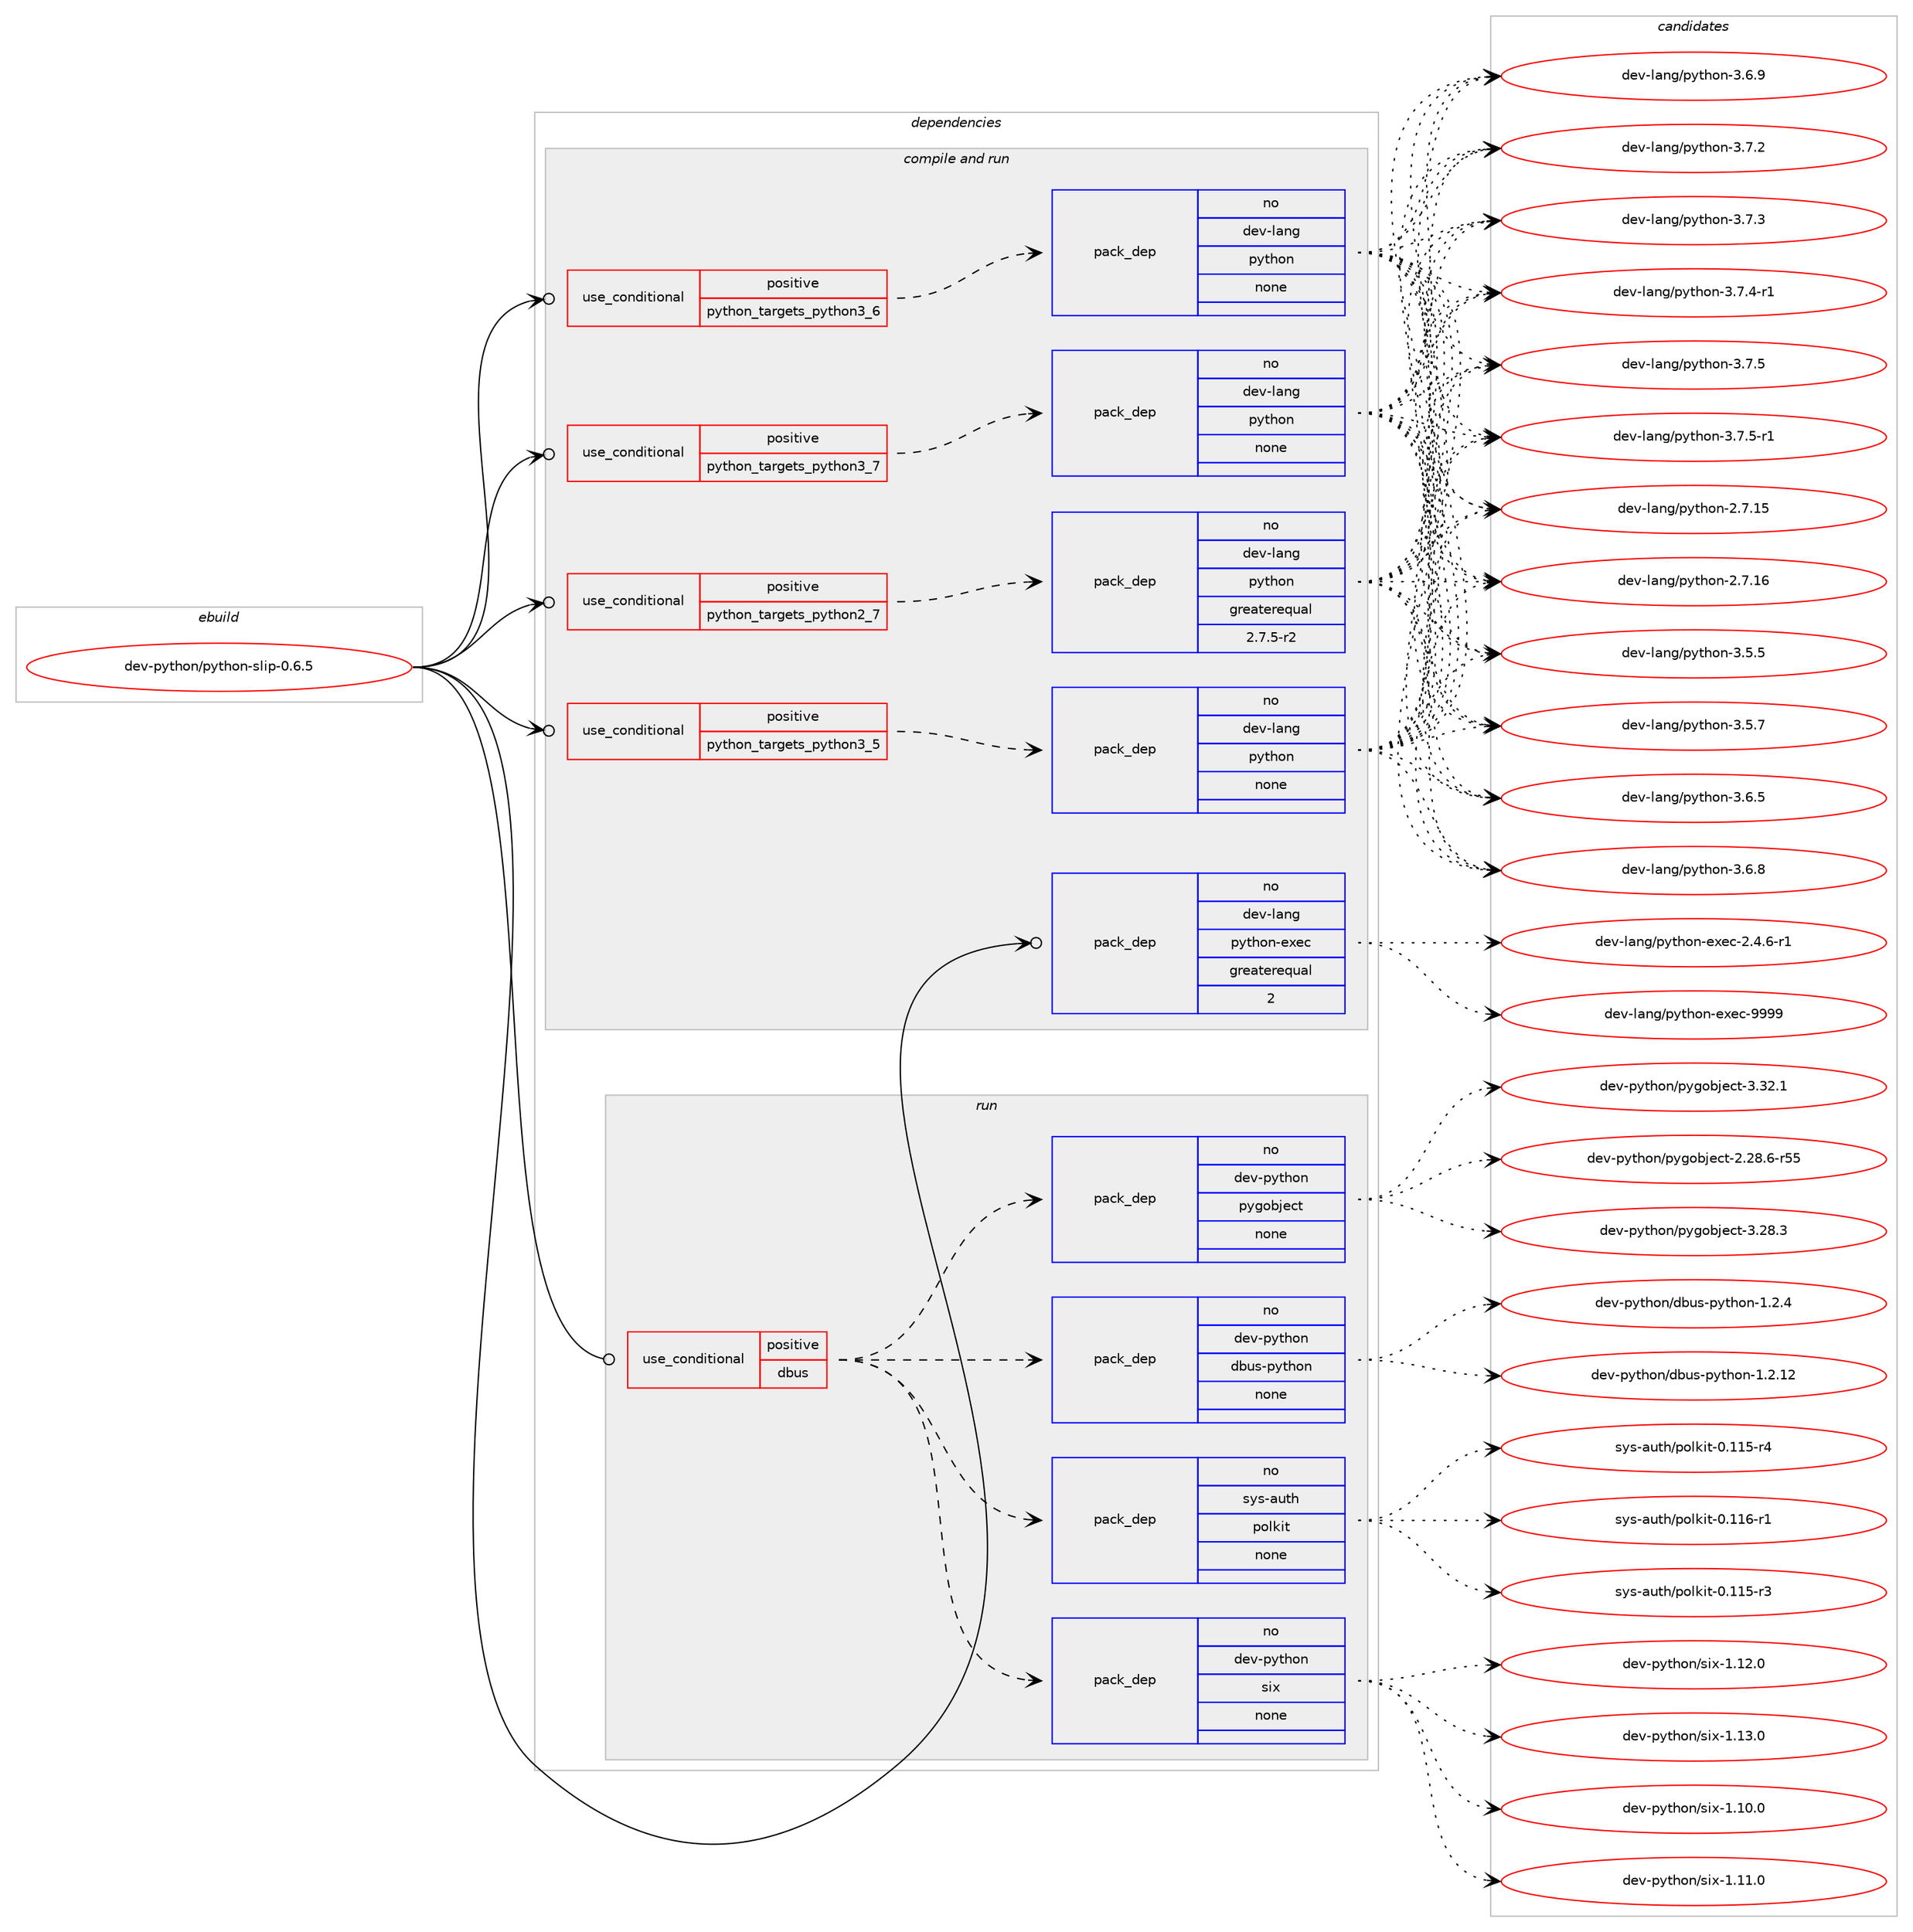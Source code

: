 digraph prolog {

# *************
# Graph options
# *************

newrank=true;
concentrate=true;
compound=true;
graph [rankdir=LR,fontname=Helvetica,fontsize=10,ranksep=1.5];#, ranksep=2.5, nodesep=0.2];
edge  [arrowhead=vee];
node  [fontname=Helvetica,fontsize=10];

# **********
# The ebuild
# **********

subgraph cluster_leftcol {
color=gray;
rank=same;
label=<<i>ebuild</i>>;
id [label="dev-python/python-slip-0.6.5", color=red, width=4, href="../dev-python/python-slip-0.6.5.svg"];
}

# ****************
# The dependencies
# ****************

subgraph cluster_midcol {
color=gray;
label=<<i>dependencies</i>>;
subgraph cluster_compile {
fillcolor="#eeeeee";
style=filled;
label=<<i>compile</i>>;
}
subgraph cluster_compileandrun {
fillcolor="#eeeeee";
style=filled;
label=<<i>compile and run</i>>;
subgraph cond147876 {
dependency632818 [label=<<TABLE BORDER="0" CELLBORDER="1" CELLSPACING="0" CELLPADDING="4"><TR><TD ROWSPAN="3" CELLPADDING="10">use_conditional</TD></TR><TR><TD>positive</TD></TR><TR><TD>python_targets_python2_7</TD></TR></TABLE>>, shape=none, color=red];
subgraph pack473070 {
dependency632819 [label=<<TABLE BORDER="0" CELLBORDER="1" CELLSPACING="0" CELLPADDING="4" WIDTH="220"><TR><TD ROWSPAN="6" CELLPADDING="30">pack_dep</TD></TR><TR><TD WIDTH="110">no</TD></TR><TR><TD>dev-lang</TD></TR><TR><TD>python</TD></TR><TR><TD>greaterequal</TD></TR><TR><TD>2.7.5-r2</TD></TR></TABLE>>, shape=none, color=blue];
}
dependency632818:e -> dependency632819:w [weight=20,style="dashed",arrowhead="vee"];
}
id:e -> dependency632818:w [weight=20,style="solid",arrowhead="odotvee"];
subgraph cond147877 {
dependency632820 [label=<<TABLE BORDER="0" CELLBORDER="1" CELLSPACING="0" CELLPADDING="4"><TR><TD ROWSPAN="3" CELLPADDING="10">use_conditional</TD></TR><TR><TD>positive</TD></TR><TR><TD>python_targets_python3_5</TD></TR></TABLE>>, shape=none, color=red];
subgraph pack473071 {
dependency632821 [label=<<TABLE BORDER="0" CELLBORDER="1" CELLSPACING="0" CELLPADDING="4" WIDTH="220"><TR><TD ROWSPAN="6" CELLPADDING="30">pack_dep</TD></TR><TR><TD WIDTH="110">no</TD></TR><TR><TD>dev-lang</TD></TR><TR><TD>python</TD></TR><TR><TD>none</TD></TR><TR><TD></TD></TR></TABLE>>, shape=none, color=blue];
}
dependency632820:e -> dependency632821:w [weight=20,style="dashed",arrowhead="vee"];
}
id:e -> dependency632820:w [weight=20,style="solid",arrowhead="odotvee"];
subgraph cond147878 {
dependency632822 [label=<<TABLE BORDER="0" CELLBORDER="1" CELLSPACING="0" CELLPADDING="4"><TR><TD ROWSPAN="3" CELLPADDING="10">use_conditional</TD></TR><TR><TD>positive</TD></TR><TR><TD>python_targets_python3_6</TD></TR></TABLE>>, shape=none, color=red];
subgraph pack473072 {
dependency632823 [label=<<TABLE BORDER="0" CELLBORDER="1" CELLSPACING="0" CELLPADDING="4" WIDTH="220"><TR><TD ROWSPAN="6" CELLPADDING="30">pack_dep</TD></TR><TR><TD WIDTH="110">no</TD></TR><TR><TD>dev-lang</TD></TR><TR><TD>python</TD></TR><TR><TD>none</TD></TR><TR><TD></TD></TR></TABLE>>, shape=none, color=blue];
}
dependency632822:e -> dependency632823:w [weight=20,style="dashed",arrowhead="vee"];
}
id:e -> dependency632822:w [weight=20,style="solid",arrowhead="odotvee"];
subgraph cond147879 {
dependency632824 [label=<<TABLE BORDER="0" CELLBORDER="1" CELLSPACING="0" CELLPADDING="4"><TR><TD ROWSPAN="3" CELLPADDING="10">use_conditional</TD></TR><TR><TD>positive</TD></TR><TR><TD>python_targets_python3_7</TD></TR></TABLE>>, shape=none, color=red];
subgraph pack473073 {
dependency632825 [label=<<TABLE BORDER="0" CELLBORDER="1" CELLSPACING="0" CELLPADDING="4" WIDTH="220"><TR><TD ROWSPAN="6" CELLPADDING="30">pack_dep</TD></TR><TR><TD WIDTH="110">no</TD></TR><TR><TD>dev-lang</TD></TR><TR><TD>python</TD></TR><TR><TD>none</TD></TR><TR><TD></TD></TR></TABLE>>, shape=none, color=blue];
}
dependency632824:e -> dependency632825:w [weight=20,style="dashed",arrowhead="vee"];
}
id:e -> dependency632824:w [weight=20,style="solid",arrowhead="odotvee"];
subgraph pack473074 {
dependency632826 [label=<<TABLE BORDER="0" CELLBORDER="1" CELLSPACING="0" CELLPADDING="4" WIDTH="220"><TR><TD ROWSPAN="6" CELLPADDING="30">pack_dep</TD></TR><TR><TD WIDTH="110">no</TD></TR><TR><TD>dev-lang</TD></TR><TR><TD>python-exec</TD></TR><TR><TD>greaterequal</TD></TR><TR><TD>2</TD></TR></TABLE>>, shape=none, color=blue];
}
id:e -> dependency632826:w [weight=20,style="solid",arrowhead="odotvee"];
}
subgraph cluster_run {
fillcolor="#eeeeee";
style=filled;
label=<<i>run</i>>;
subgraph cond147880 {
dependency632827 [label=<<TABLE BORDER="0" CELLBORDER="1" CELLSPACING="0" CELLPADDING="4"><TR><TD ROWSPAN="3" CELLPADDING="10">use_conditional</TD></TR><TR><TD>positive</TD></TR><TR><TD>dbus</TD></TR></TABLE>>, shape=none, color=red];
subgraph pack473075 {
dependency632828 [label=<<TABLE BORDER="0" CELLBORDER="1" CELLSPACING="0" CELLPADDING="4" WIDTH="220"><TR><TD ROWSPAN="6" CELLPADDING="30">pack_dep</TD></TR><TR><TD WIDTH="110">no</TD></TR><TR><TD>dev-python</TD></TR><TR><TD>dbus-python</TD></TR><TR><TD>none</TD></TR><TR><TD></TD></TR></TABLE>>, shape=none, color=blue];
}
dependency632827:e -> dependency632828:w [weight=20,style="dashed",arrowhead="vee"];
subgraph pack473076 {
dependency632829 [label=<<TABLE BORDER="0" CELLBORDER="1" CELLSPACING="0" CELLPADDING="4" WIDTH="220"><TR><TD ROWSPAN="6" CELLPADDING="30">pack_dep</TD></TR><TR><TD WIDTH="110">no</TD></TR><TR><TD>dev-python</TD></TR><TR><TD>pygobject</TD></TR><TR><TD>none</TD></TR><TR><TD></TD></TR></TABLE>>, shape=none, color=blue];
}
dependency632827:e -> dependency632829:w [weight=20,style="dashed",arrowhead="vee"];
subgraph pack473077 {
dependency632830 [label=<<TABLE BORDER="0" CELLBORDER="1" CELLSPACING="0" CELLPADDING="4" WIDTH="220"><TR><TD ROWSPAN="6" CELLPADDING="30">pack_dep</TD></TR><TR><TD WIDTH="110">no</TD></TR><TR><TD>dev-python</TD></TR><TR><TD>six</TD></TR><TR><TD>none</TD></TR><TR><TD></TD></TR></TABLE>>, shape=none, color=blue];
}
dependency632827:e -> dependency632830:w [weight=20,style="dashed",arrowhead="vee"];
subgraph pack473078 {
dependency632831 [label=<<TABLE BORDER="0" CELLBORDER="1" CELLSPACING="0" CELLPADDING="4" WIDTH="220"><TR><TD ROWSPAN="6" CELLPADDING="30">pack_dep</TD></TR><TR><TD WIDTH="110">no</TD></TR><TR><TD>sys-auth</TD></TR><TR><TD>polkit</TD></TR><TR><TD>none</TD></TR><TR><TD></TD></TR></TABLE>>, shape=none, color=blue];
}
dependency632827:e -> dependency632831:w [weight=20,style="dashed",arrowhead="vee"];
}
id:e -> dependency632827:w [weight=20,style="solid",arrowhead="odot"];
}
}

# **************
# The candidates
# **************

subgraph cluster_choices {
rank=same;
color=gray;
label=<<i>candidates</i>>;

subgraph choice473070 {
color=black;
nodesep=1;
choice10010111845108971101034711212111610411111045504655464953 [label="dev-lang/python-2.7.15", color=red, width=4,href="../dev-lang/python-2.7.15.svg"];
choice10010111845108971101034711212111610411111045504655464954 [label="dev-lang/python-2.7.16", color=red, width=4,href="../dev-lang/python-2.7.16.svg"];
choice100101118451089711010347112121116104111110455146534653 [label="dev-lang/python-3.5.5", color=red, width=4,href="../dev-lang/python-3.5.5.svg"];
choice100101118451089711010347112121116104111110455146534655 [label="dev-lang/python-3.5.7", color=red, width=4,href="../dev-lang/python-3.5.7.svg"];
choice100101118451089711010347112121116104111110455146544653 [label="dev-lang/python-3.6.5", color=red, width=4,href="../dev-lang/python-3.6.5.svg"];
choice100101118451089711010347112121116104111110455146544656 [label="dev-lang/python-3.6.8", color=red, width=4,href="../dev-lang/python-3.6.8.svg"];
choice100101118451089711010347112121116104111110455146544657 [label="dev-lang/python-3.6.9", color=red, width=4,href="../dev-lang/python-3.6.9.svg"];
choice100101118451089711010347112121116104111110455146554650 [label="dev-lang/python-3.7.2", color=red, width=4,href="../dev-lang/python-3.7.2.svg"];
choice100101118451089711010347112121116104111110455146554651 [label="dev-lang/python-3.7.3", color=red, width=4,href="../dev-lang/python-3.7.3.svg"];
choice1001011184510897110103471121211161041111104551465546524511449 [label="dev-lang/python-3.7.4-r1", color=red, width=4,href="../dev-lang/python-3.7.4-r1.svg"];
choice100101118451089711010347112121116104111110455146554653 [label="dev-lang/python-3.7.5", color=red, width=4,href="../dev-lang/python-3.7.5.svg"];
choice1001011184510897110103471121211161041111104551465546534511449 [label="dev-lang/python-3.7.5-r1", color=red, width=4,href="../dev-lang/python-3.7.5-r1.svg"];
dependency632819:e -> choice10010111845108971101034711212111610411111045504655464953:w [style=dotted,weight="100"];
dependency632819:e -> choice10010111845108971101034711212111610411111045504655464954:w [style=dotted,weight="100"];
dependency632819:e -> choice100101118451089711010347112121116104111110455146534653:w [style=dotted,weight="100"];
dependency632819:e -> choice100101118451089711010347112121116104111110455146534655:w [style=dotted,weight="100"];
dependency632819:e -> choice100101118451089711010347112121116104111110455146544653:w [style=dotted,weight="100"];
dependency632819:e -> choice100101118451089711010347112121116104111110455146544656:w [style=dotted,weight="100"];
dependency632819:e -> choice100101118451089711010347112121116104111110455146544657:w [style=dotted,weight="100"];
dependency632819:e -> choice100101118451089711010347112121116104111110455146554650:w [style=dotted,weight="100"];
dependency632819:e -> choice100101118451089711010347112121116104111110455146554651:w [style=dotted,weight="100"];
dependency632819:e -> choice1001011184510897110103471121211161041111104551465546524511449:w [style=dotted,weight="100"];
dependency632819:e -> choice100101118451089711010347112121116104111110455146554653:w [style=dotted,weight="100"];
dependency632819:e -> choice1001011184510897110103471121211161041111104551465546534511449:w [style=dotted,weight="100"];
}
subgraph choice473071 {
color=black;
nodesep=1;
choice10010111845108971101034711212111610411111045504655464953 [label="dev-lang/python-2.7.15", color=red, width=4,href="../dev-lang/python-2.7.15.svg"];
choice10010111845108971101034711212111610411111045504655464954 [label="dev-lang/python-2.7.16", color=red, width=4,href="../dev-lang/python-2.7.16.svg"];
choice100101118451089711010347112121116104111110455146534653 [label="dev-lang/python-3.5.5", color=red, width=4,href="../dev-lang/python-3.5.5.svg"];
choice100101118451089711010347112121116104111110455146534655 [label="dev-lang/python-3.5.7", color=red, width=4,href="../dev-lang/python-3.5.7.svg"];
choice100101118451089711010347112121116104111110455146544653 [label="dev-lang/python-3.6.5", color=red, width=4,href="../dev-lang/python-3.6.5.svg"];
choice100101118451089711010347112121116104111110455146544656 [label="dev-lang/python-3.6.8", color=red, width=4,href="../dev-lang/python-3.6.8.svg"];
choice100101118451089711010347112121116104111110455146544657 [label="dev-lang/python-3.6.9", color=red, width=4,href="../dev-lang/python-3.6.9.svg"];
choice100101118451089711010347112121116104111110455146554650 [label="dev-lang/python-3.7.2", color=red, width=4,href="../dev-lang/python-3.7.2.svg"];
choice100101118451089711010347112121116104111110455146554651 [label="dev-lang/python-3.7.3", color=red, width=4,href="../dev-lang/python-3.7.3.svg"];
choice1001011184510897110103471121211161041111104551465546524511449 [label="dev-lang/python-3.7.4-r1", color=red, width=4,href="../dev-lang/python-3.7.4-r1.svg"];
choice100101118451089711010347112121116104111110455146554653 [label="dev-lang/python-3.7.5", color=red, width=4,href="../dev-lang/python-3.7.5.svg"];
choice1001011184510897110103471121211161041111104551465546534511449 [label="dev-lang/python-3.7.5-r1", color=red, width=4,href="../dev-lang/python-3.7.5-r1.svg"];
dependency632821:e -> choice10010111845108971101034711212111610411111045504655464953:w [style=dotted,weight="100"];
dependency632821:e -> choice10010111845108971101034711212111610411111045504655464954:w [style=dotted,weight="100"];
dependency632821:e -> choice100101118451089711010347112121116104111110455146534653:w [style=dotted,weight="100"];
dependency632821:e -> choice100101118451089711010347112121116104111110455146534655:w [style=dotted,weight="100"];
dependency632821:e -> choice100101118451089711010347112121116104111110455146544653:w [style=dotted,weight="100"];
dependency632821:e -> choice100101118451089711010347112121116104111110455146544656:w [style=dotted,weight="100"];
dependency632821:e -> choice100101118451089711010347112121116104111110455146544657:w [style=dotted,weight="100"];
dependency632821:e -> choice100101118451089711010347112121116104111110455146554650:w [style=dotted,weight="100"];
dependency632821:e -> choice100101118451089711010347112121116104111110455146554651:w [style=dotted,weight="100"];
dependency632821:e -> choice1001011184510897110103471121211161041111104551465546524511449:w [style=dotted,weight="100"];
dependency632821:e -> choice100101118451089711010347112121116104111110455146554653:w [style=dotted,weight="100"];
dependency632821:e -> choice1001011184510897110103471121211161041111104551465546534511449:w [style=dotted,weight="100"];
}
subgraph choice473072 {
color=black;
nodesep=1;
choice10010111845108971101034711212111610411111045504655464953 [label="dev-lang/python-2.7.15", color=red, width=4,href="../dev-lang/python-2.7.15.svg"];
choice10010111845108971101034711212111610411111045504655464954 [label="dev-lang/python-2.7.16", color=red, width=4,href="../dev-lang/python-2.7.16.svg"];
choice100101118451089711010347112121116104111110455146534653 [label="dev-lang/python-3.5.5", color=red, width=4,href="../dev-lang/python-3.5.5.svg"];
choice100101118451089711010347112121116104111110455146534655 [label="dev-lang/python-3.5.7", color=red, width=4,href="../dev-lang/python-3.5.7.svg"];
choice100101118451089711010347112121116104111110455146544653 [label="dev-lang/python-3.6.5", color=red, width=4,href="../dev-lang/python-3.6.5.svg"];
choice100101118451089711010347112121116104111110455146544656 [label="dev-lang/python-3.6.8", color=red, width=4,href="../dev-lang/python-3.6.8.svg"];
choice100101118451089711010347112121116104111110455146544657 [label="dev-lang/python-3.6.9", color=red, width=4,href="../dev-lang/python-3.6.9.svg"];
choice100101118451089711010347112121116104111110455146554650 [label="dev-lang/python-3.7.2", color=red, width=4,href="../dev-lang/python-3.7.2.svg"];
choice100101118451089711010347112121116104111110455146554651 [label="dev-lang/python-3.7.3", color=red, width=4,href="../dev-lang/python-3.7.3.svg"];
choice1001011184510897110103471121211161041111104551465546524511449 [label="dev-lang/python-3.7.4-r1", color=red, width=4,href="../dev-lang/python-3.7.4-r1.svg"];
choice100101118451089711010347112121116104111110455146554653 [label="dev-lang/python-3.7.5", color=red, width=4,href="../dev-lang/python-3.7.5.svg"];
choice1001011184510897110103471121211161041111104551465546534511449 [label="dev-lang/python-3.7.5-r1", color=red, width=4,href="../dev-lang/python-3.7.5-r1.svg"];
dependency632823:e -> choice10010111845108971101034711212111610411111045504655464953:w [style=dotted,weight="100"];
dependency632823:e -> choice10010111845108971101034711212111610411111045504655464954:w [style=dotted,weight="100"];
dependency632823:e -> choice100101118451089711010347112121116104111110455146534653:w [style=dotted,weight="100"];
dependency632823:e -> choice100101118451089711010347112121116104111110455146534655:w [style=dotted,weight="100"];
dependency632823:e -> choice100101118451089711010347112121116104111110455146544653:w [style=dotted,weight="100"];
dependency632823:e -> choice100101118451089711010347112121116104111110455146544656:w [style=dotted,weight="100"];
dependency632823:e -> choice100101118451089711010347112121116104111110455146544657:w [style=dotted,weight="100"];
dependency632823:e -> choice100101118451089711010347112121116104111110455146554650:w [style=dotted,weight="100"];
dependency632823:e -> choice100101118451089711010347112121116104111110455146554651:w [style=dotted,weight="100"];
dependency632823:e -> choice1001011184510897110103471121211161041111104551465546524511449:w [style=dotted,weight="100"];
dependency632823:e -> choice100101118451089711010347112121116104111110455146554653:w [style=dotted,weight="100"];
dependency632823:e -> choice1001011184510897110103471121211161041111104551465546534511449:w [style=dotted,weight="100"];
}
subgraph choice473073 {
color=black;
nodesep=1;
choice10010111845108971101034711212111610411111045504655464953 [label="dev-lang/python-2.7.15", color=red, width=4,href="../dev-lang/python-2.7.15.svg"];
choice10010111845108971101034711212111610411111045504655464954 [label="dev-lang/python-2.7.16", color=red, width=4,href="../dev-lang/python-2.7.16.svg"];
choice100101118451089711010347112121116104111110455146534653 [label="dev-lang/python-3.5.5", color=red, width=4,href="../dev-lang/python-3.5.5.svg"];
choice100101118451089711010347112121116104111110455146534655 [label="dev-lang/python-3.5.7", color=red, width=4,href="../dev-lang/python-3.5.7.svg"];
choice100101118451089711010347112121116104111110455146544653 [label="dev-lang/python-3.6.5", color=red, width=4,href="../dev-lang/python-3.6.5.svg"];
choice100101118451089711010347112121116104111110455146544656 [label="dev-lang/python-3.6.8", color=red, width=4,href="../dev-lang/python-3.6.8.svg"];
choice100101118451089711010347112121116104111110455146544657 [label="dev-lang/python-3.6.9", color=red, width=4,href="../dev-lang/python-3.6.9.svg"];
choice100101118451089711010347112121116104111110455146554650 [label="dev-lang/python-3.7.2", color=red, width=4,href="../dev-lang/python-3.7.2.svg"];
choice100101118451089711010347112121116104111110455146554651 [label="dev-lang/python-3.7.3", color=red, width=4,href="../dev-lang/python-3.7.3.svg"];
choice1001011184510897110103471121211161041111104551465546524511449 [label="dev-lang/python-3.7.4-r1", color=red, width=4,href="../dev-lang/python-3.7.4-r1.svg"];
choice100101118451089711010347112121116104111110455146554653 [label="dev-lang/python-3.7.5", color=red, width=4,href="../dev-lang/python-3.7.5.svg"];
choice1001011184510897110103471121211161041111104551465546534511449 [label="dev-lang/python-3.7.5-r1", color=red, width=4,href="../dev-lang/python-3.7.5-r1.svg"];
dependency632825:e -> choice10010111845108971101034711212111610411111045504655464953:w [style=dotted,weight="100"];
dependency632825:e -> choice10010111845108971101034711212111610411111045504655464954:w [style=dotted,weight="100"];
dependency632825:e -> choice100101118451089711010347112121116104111110455146534653:w [style=dotted,weight="100"];
dependency632825:e -> choice100101118451089711010347112121116104111110455146534655:w [style=dotted,weight="100"];
dependency632825:e -> choice100101118451089711010347112121116104111110455146544653:w [style=dotted,weight="100"];
dependency632825:e -> choice100101118451089711010347112121116104111110455146544656:w [style=dotted,weight="100"];
dependency632825:e -> choice100101118451089711010347112121116104111110455146544657:w [style=dotted,weight="100"];
dependency632825:e -> choice100101118451089711010347112121116104111110455146554650:w [style=dotted,weight="100"];
dependency632825:e -> choice100101118451089711010347112121116104111110455146554651:w [style=dotted,weight="100"];
dependency632825:e -> choice1001011184510897110103471121211161041111104551465546524511449:w [style=dotted,weight="100"];
dependency632825:e -> choice100101118451089711010347112121116104111110455146554653:w [style=dotted,weight="100"];
dependency632825:e -> choice1001011184510897110103471121211161041111104551465546534511449:w [style=dotted,weight="100"];
}
subgraph choice473074 {
color=black;
nodesep=1;
choice10010111845108971101034711212111610411111045101120101994550465246544511449 [label="dev-lang/python-exec-2.4.6-r1", color=red, width=4,href="../dev-lang/python-exec-2.4.6-r1.svg"];
choice10010111845108971101034711212111610411111045101120101994557575757 [label="dev-lang/python-exec-9999", color=red, width=4,href="../dev-lang/python-exec-9999.svg"];
dependency632826:e -> choice10010111845108971101034711212111610411111045101120101994550465246544511449:w [style=dotted,weight="100"];
dependency632826:e -> choice10010111845108971101034711212111610411111045101120101994557575757:w [style=dotted,weight="100"];
}
subgraph choice473075 {
color=black;
nodesep=1;
choice1001011184511212111610411111047100981171154511212111610411111045494650464950 [label="dev-python/dbus-python-1.2.12", color=red, width=4,href="../dev-python/dbus-python-1.2.12.svg"];
choice10010111845112121116104111110471009811711545112121116104111110454946504652 [label="dev-python/dbus-python-1.2.4", color=red, width=4,href="../dev-python/dbus-python-1.2.4.svg"];
dependency632828:e -> choice1001011184511212111610411111047100981171154511212111610411111045494650464950:w [style=dotted,weight="100"];
dependency632828:e -> choice10010111845112121116104111110471009811711545112121116104111110454946504652:w [style=dotted,weight="100"];
}
subgraph choice473076 {
color=black;
nodesep=1;
choice1001011184511212111610411111047112121103111981061019911645504650564654451145353 [label="dev-python/pygobject-2.28.6-r55", color=red, width=4,href="../dev-python/pygobject-2.28.6-r55.svg"];
choice1001011184511212111610411111047112121103111981061019911645514650564651 [label="dev-python/pygobject-3.28.3", color=red, width=4,href="../dev-python/pygobject-3.28.3.svg"];
choice1001011184511212111610411111047112121103111981061019911645514651504649 [label="dev-python/pygobject-3.32.1", color=red, width=4,href="../dev-python/pygobject-3.32.1.svg"];
dependency632829:e -> choice1001011184511212111610411111047112121103111981061019911645504650564654451145353:w [style=dotted,weight="100"];
dependency632829:e -> choice1001011184511212111610411111047112121103111981061019911645514650564651:w [style=dotted,weight="100"];
dependency632829:e -> choice1001011184511212111610411111047112121103111981061019911645514651504649:w [style=dotted,weight="100"];
}
subgraph choice473077 {
color=black;
nodesep=1;
choice100101118451121211161041111104711510512045494649484648 [label="dev-python/six-1.10.0", color=red, width=4,href="../dev-python/six-1.10.0.svg"];
choice100101118451121211161041111104711510512045494649494648 [label="dev-python/six-1.11.0", color=red, width=4,href="../dev-python/six-1.11.0.svg"];
choice100101118451121211161041111104711510512045494649504648 [label="dev-python/six-1.12.0", color=red, width=4,href="../dev-python/six-1.12.0.svg"];
choice100101118451121211161041111104711510512045494649514648 [label="dev-python/six-1.13.0", color=red, width=4,href="../dev-python/six-1.13.0.svg"];
dependency632830:e -> choice100101118451121211161041111104711510512045494649484648:w [style=dotted,weight="100"];
dependency632830:e -> choice100101118451121211161041111104711510512045494649494648:w [style=dotted,weight="100"];
dependency632830:e -> choice100101118451121211161041111104711510512045494649504648:w [style=dotted,weight="100"];
dependency632830:e -> choice100101118451121211161041111104711510512045494649514648:w [style=dotted,weight="100"];
}
subgraph choice473078 {
color=black;
nodesep=1;
choice1151211154597117116104471121111081071051164548464949534511451 [label="sys-auth/polkit-0.115-r3", color=red, width=4,href="../sys-auth/polkit-0.115-r3.svg"];
choice1151211154597117116104471121111081071051164548464949534511452 [label="sys-auth/polkit-0.115-r4", color=red, width=4,href="../sys-auth/polkit-0.115-r4.svg"];
choice1151211154597117116104471121111081071051164548464949544511449 [label="sys-auth/polkit-0.116-r1", color=red, width=4,href="../sys-auth/polkit-0.116-r1.svg"];
dependency632831:e -> choice1151211154597117116104471121111081071051164548464949534511451:w [style=dotted,weight="100"];
dependency632831:e -> choice1151211154597117116104471121111081071051164548464949534511452:w [style=dotted,weight="100"];
dependency632831:e -> choice1151211154597117116104471121111081071051164548464949544511449:w [style=dotted,weight="100"];
}
}

}
